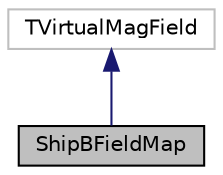 digraph "ShipBFieldMap"
{
 // LATEX_PDF_SIZE
  edge [fontname="Helvetica",fontsize="10",labelfontname="Helvetica",labelfontsize="10"];
  node [fontname="Helvetica",fontsize="10",shape=record];
  Node1 [label="ShipBFieldMap",height=0.2,width=0.4,color="black", fillcolor="grey75", style="filled", fontcolor="black",tooltip="Class that defines a (3d) magnetic field map (distances in cm, fields in tesla)"];
  Node2 -> Node1 [dir="back",color="midnightblue",fontsize="10",style="solid",fontname="Helvetica"];
  Node2 [label="TVirtualMagField",height=0.2,width=0.4,color="grey75", fillcolor="white", style="filled",tooltip=" "];
}
